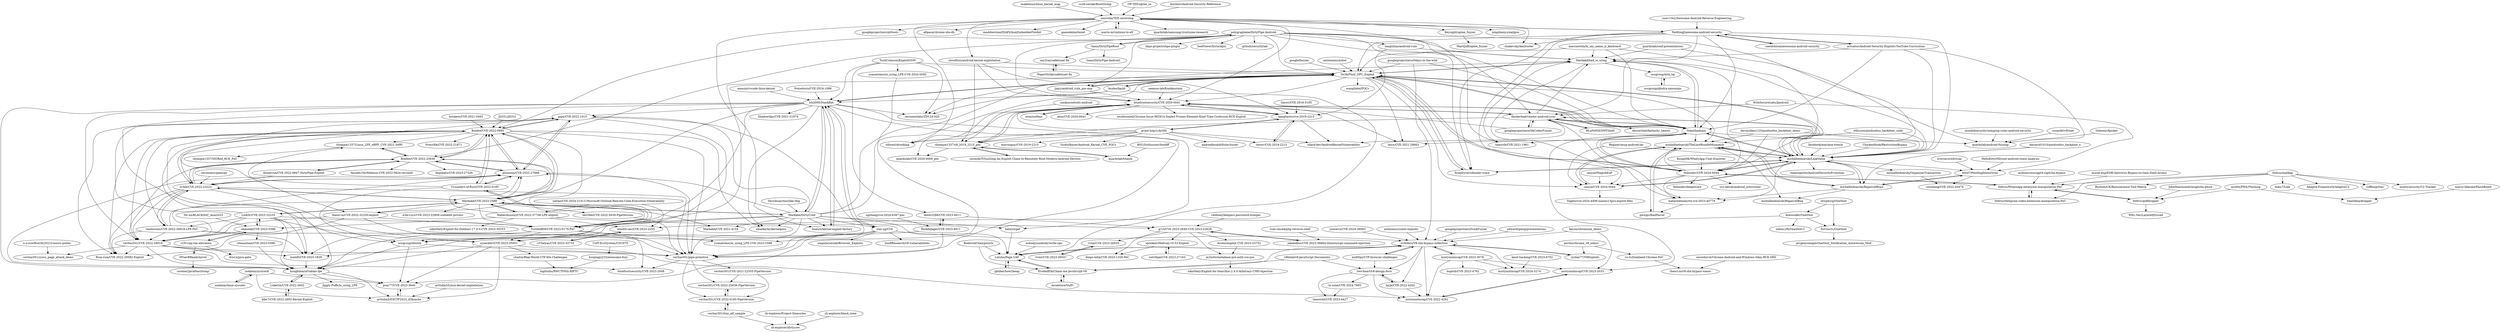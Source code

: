 digraph G {
"quarkslab/conf-presentations" -> "quarkslab/android-fuzzing"
"quarkslab/conf-presentations" -> "Markakd/bad_io_uring"
"makelinux/linux_kernel_map" -> "enovella/TEE-reversing" ["e"=1]
"enovella/TEE-reversing" -> "marin-m/vmlinux-to-elf" ["e"=1]
"enovella/TEE-reversing" -> "quarkslab/samsung-trustzone-research"
"enovella/TEE-reversing" -> "shakevsky/keybuster" ["e"=1]
"enovella/TEE-reversing" -> "ningzhenyu/nailgun"
"enovella/TEE-reversing" -> "Keysight/optee_fuzzer"
"enovella/TEE-reversing" -> "googleprojectzero/p0tools" ["e"=1]
"enovella/TEE-reversing" -> "NetKingJ/awesome-android-security"
"enovella/TEE-reversing" -> "bluefrostsecurity/CVE-2020-0041"
"enovella/TEE-reversing" -> "tamirzb/CVE-2021-1961" ["e"=1]
"enovella/TEE-reversing" -> "bsauce/kernel-exploit-factory" ["e"=1]
"enovella/TEE-reversing" -> "allpaca/chrome-sbx-db" ["e"=1]
"enovella/TEE-reversing" -> "nforest/droidimg" ["e"=1]
"enovella/TEE-reversing" -> "cloudfuzz/android-kernel-exploitation" ["e"=1]
"enovella/TEE-reversing" -> "maddiestone/IDAPythonEmbeddedToolkit" ["e"=1]
"enovella/TEE-reversing" -> "gaasedelen/tenet" ["e"=1]
"UofT-EcoSystem/CSCD70" -> "houjingyi233/awesome-fuzz" ["e"=1]
"HelloKittyNII/soot-android-static-analysis" -> "h0rd7/PendingIntentScan" ["e"=1]
"amezin/vscode-linux-kernel" -> "lrh2000/StackRot" ["e"=1]
"ucsb-seclab/BootStomp" -> "enovella/TEE-reversing" ["e"=1]
"tangsilian/android-vuln" -> "kangtastic/cve-2019-2215" ["e"=1]
"tangsilian/android-vuln" -> "Markakd/bad_io_uring" ["e"=1]
"Keysight/optee_fuzzer" -> "MartijnB/optee_fuzzer"
"WithSecureLabs/Jandroid" -> "h0rd7/PendingIntentScan" ["e"=1]
"WithSecureLabs/Jandroid" -> "flankerhqd/vendor-android-cves" ["e"=1]
"oversecured/ovaa" -> "h0rd7/PendingIntentScan" ["e"=1]
"grant-h/qu1ckr00t" -> "kangtastic/cve-2019-2215"
"grant-h/qu1ckr00t" -> "bluefrostsecurity/CVE-2020-0041"
"grant-h/qu1ckr00t" -> "timwr/CVE-2019-2215"
"grant-h/qu1ckr00t" -> "marcinguy/CVE-2019-2215"
"grant-h/qu1ckr00t" -> "andreafioraldi/frida-fuzzer" ["e"=1]
"grant-h/qu1ckr00t" -> "sharif-dev/AndroidKernelVulnerability"
"grant-h/qu1ckr00t" -> "nforest/droidimg" ["e"=1]
"grant-h/qu1ckr00t" -> "ScottyBauer/Android_Kernel_CVE_POCs" ["e"=1]
"grant-h/qu1ckr00t" -> "chompie1337/s8_2019_2215_poc"
"cloudfuzz/android-kernel-exploitation" -> "bluefrostsecurity/CVE-2020-0041" ["e"=1]
"cloudfuzz/android-kernel-exploitation" -> "chompie1337/s8_2019_2215_poc" ["e"=1]
"cloudfuzz/android-kernel-exploitation" -> "kangtastic/cve-2019-2215" ["e"=1]
"cloudfuzz/android-kernel-exploitation" -> "0x36/Pixel_GPU_Exploit" ["e"=1]
"OP-TEE/optee_os" -> "enovella/TEE-reversing" ["e"=1]
"saeidshirazi/awesome-android-security" -> "NetKingJ/awesome-android-security" ["e"=1]
"chompie1337/s8_2019_2215_poc" -> "bluefrostsecurity/CVE-2020-0041"
"chompie1337/s8_2019_2215_poc" -> "quarkslab/CVE-2020-0069_poc"
"chompie1337/s8_2019_2215_poc" -> "quarkslab/titanm"
"chompie1337/s8_2019_2215_poc" -> "secmob/TiYunZong-An-Exploit-Chain-to-Remotely-Root-Modern-Android-Devices"
"googleprojectzero/SkCodecFuzzer" -> "bluefrostsecurity/CVE-2020-0041" ["e"=1]
"googleprojectzero/SkCodecFuzzer" -> "flankerhqd/vendor-android-cves" ["e"=1]
"marin-m/vmlinux-to-elf" -> "enovella/TEE-reversing" ["e"=1]
"xmikos/setools-android" -> "kangtastic/cve-2019-2215" ["e"=1]
"xmikos/setools-android" -> "chompie1337/s8_2019_2215_poc" ["e"=1]
"drygdryg/OneShot" -> "fulvius31/OneShot" ["e"=1]
"drygdryg/OneShot" -> "kimocoder/OneShot" ["e"=1]
"keyou/chromium_demo" -> "mistymntncop/CVE-2023-2033" ["e"=1]
"keyou/chromium_demo" -> "xv0nfers/V8-sbx-bypass-collection" ["e"=1]
"ivan-sincek/php-reverse-shell" -> "jakabakos/CVE-2023-36664-Ghostscript-command-injection" ["e"=1]
"iromise/fans" -> "bluefrostsecurity/CVE-2020-0041" ["e"=1]
"star-sg/CVE" -> "nccgroup/libslub" ["e"=1]
"star-sg/CVE" -> "Zon8Research/v8-vulnerabilities" ["e"=1]
"star-sg/CVE" -> "singularseclab/Browser_Exploits" ["e"=1]
"star-sg/CVE" -> "lrh2000/StackRot"
"star-sg/CVE" -> "xv0nfers/V8-sbx-bypass-collection"
"star-sg/CVE" -> "lanleft/CVE-2023-1829"
"star-sg/CVE" -> "veritas501/pipe-primitive"
"star-sg/CVE" -> "pray77/CVE-2023-3640"
"ChickenHook/RestrictionBypass" -> "michalbednarski/LeakValue" ["e"=1]
"seemoo-lab/frankenstein" -> "bluefrostsecurity/CVE-2020-0041" ["e"=1]
"bcoles/kasld" -> "0x36/Pixel_GPU_Exploit" ["e"=1]
"bcoles/kasld" -> "Lotuhu/Page-UAF" ["e"=1]
"bcoles/kasld" -> "zerozenxlabs/ZDI-24-020" ["e"=1]
"bcoles/kasld" -> "lrh2000/StackRot" ["e"=1]
"flankerhqd/vendor-android-cves" -> "bluefrostsecurity/CVE-2020-0041"
"flankerhqd/vendor-android-cves" -> "metaredteam/rtx-cve-2023-45779"
"flankerhqd/vendor-android-cves" -> "BLuFeNiX/SMTShell" ["e"=1]
"flankerhqd/vendor-android-cves" -> "0xkol/badspin"
"flankerhqd/vendor-android-cves" -> "michalbednarski/LeakValue"
"flankerhqd/vendor-android-cves" -> "googleprojectzero/SkCodecFuzzer" ["e"=1]
"flankerhqd/vendor-android-cves" -> "Markakd/bad_io_uring"
"flankerhqd/vendor-android-cves" -> "sharif-dev/AndroidKernelVulnerability"
"flankerhqd/vendor-android-cves" -> "dessertlab/fantastic_beasts" ["e"=1]
"flankerhqd/vendor-android-cves" -> "chompie1337/s8_2019_2215_poc"
"secmob/TiYunZong-An-Exploit-Chain-to-Remotely-Root-Modern-Android-Devices" -> "chompie1337/s8_2019_2215_poc"
"bluefrostsecurity/CVE-2020-0041" -> "chompie1337/s8_2019_2215_poc"
"bluefrostsecurity/CVE-2020-0041" -> "j4nn/CVE-2020-0041"
"bluefrostsecurity/CVE-2020-0041" -> "quarkslab/CVE-2020-0069_poc"
"bluefrostsecurity/CVE-2020-0041" -> "0xkol/badspin"
"bluefrostsecurity/CVE-2020-0041" -> "lntrx/CVE-2021-28663"
"bluefrostsecurity/CVE-2020-0041" -> "iromise/fans" ["e"=1]
"bluefrostsecurity/CVE-2020-0041" -> "flankerhqd/vendor-android-cves"
"bluefrostsecurity/CVE-2020-0041" -> "kangtastic/cve-2019-2215"
"bluefrostsecurity/CVE-2020-0041" -> "exodusintel/Chrome-Issue-992914-Sealed-Frozen-Element-Kind-Type-Confusion-RCE-Exploit" ["e"=1]
"kangtastic/cve-2019-2215" -> "timwr/CVE-2019-2215"
"kangtastic/cve-2019-2215" -> "grant-h/qu1ckr00t"
"kangtastic/cve-2019-2215" -> "sharif-dev/AndroidKernelVulnerability"
"kangtastic/cve-2019-2215" -> "bluefrostsecurity/CVE-2020-0041"
"timwr/CVE-2019-2215" -> "kangtastic/cve-2019-2215"
"facebook/mariana-trench" -> "michalbednarski/LeakValue" ["e"=1]
"briskets/CVE-2021-3493" -> "Bonfee/CVE-2022-0995" ["e"=1]
"RoderickChan/pwncli" -> "ErodedElk/Chaos-me-JavaScript-V8" ["e"=1]
"RoderickChan/pwncli" -> "Lotuhu/Page-UAF" ["e"=1]
"nobodyisnobody/write-ups" -> "Lotuhu/Page-UAF" ["e"=1]
"Reginer/aosp-android-jar" -> "canyie/CVE-2024-0044" ["e"=1]
"Reginer/aosp-android-jar" -> "michalbednarski/LeakValue" ["e"=1]
"bsauce/kernel-exploit-factory" -> "lrh2000/StackRot" ["e"=1]
"googleprojectzero/0days-in-the-wild" -> "0x36/Pixel_GPU_Exploit" ["e"=1]
"googleprojectzero/0days-in-the-wild" -> "0xkol/badspin" ["e"=1]
"googleprojectzero/0days-in-the-wild" -> "xv0nfers/V8-sbx-bypass-collection" ["e"=1]
"bata24/gef" -> "Lotuhu/Page-UAF" ["e"=1]
"chompie1337/Linux_LPE_eBPF_CVE-2021-3490" -> "chompie1337/SIGRed_RCE_PoC" ["e"=1]
"chompie1337/Linux_LPE_eBPF_CVE-2021-3490" -> "Bonfee/CVE-2022-25636"
"KnugiHK/WhatsApp-Chat-Exporter" -> "0xbinder/CVE-2024-0044" ["e"=1]
"googleprojectzero/SockFuzzer" -> "xv0nfers/V8-sbx-bypass-collection" ["e"=1]
"edwardzpeng/presentations" -> "xv0nfers/V8-sbx-bypass-collection" ["e"=1]
"nforest/droidimg" -> "bluefrostsecurity/CVE-2020-0041" ["e"=1]
"exd0tpy/CTF-browser-challenges" -> "xv0nfers/V8-sbx-bypass-collection" ["e"=1]
"exd0tpy/CTF-browser-challenges" -> "two-heart/v8-design-docs" ["e"=1]
"8051Enthusiast/biodiff" -> "quarkslab/titanm" ["e"=1]
"ttdennis/fpicker" -> "quarkslab/android-fuzzing" ["e"=1]
"o-o-overflow/dc2021f-ooows-public" -> "veritas501/cross_page_attack_demo"
"JD331/JD331" -> "Bonfee/CVE-2022-0995" ["e"=1]
"Accenture/VulFi" -> "ErodedElk/Chaos-me-JavaScript-V8" ["e"=1]
"polygraphene/DirtyPipe-Android" -> "tiann/DirtyPipeRoot"
"polygraphene/DirtyPipe-Android" -> "jiayy/android_vuln_poc-exp" ["e"=1]
"polygraphene/DirtyPipe-Android" -> "0xkol/badspin"
"polygraphene/DirtyPipe-Android" -> "michalbednarski/LeakValue"
"polygraphene/DirtyPipe-Android" -> "0x36/Pixel_GPU_Exploit"
"polygraphene/DirtyPipe-Android" -> "Bonfee/CVE-2022-0995"
"polygraphene/DirtyPipe-Android" -> "tangsilian/android-vuln" ["e"=1]
"polygraphene/DirtyPipe-Android" -> "bluefrostsecurity/CVE-2020-0041"
"polygraphene/DirtyPipe-Android" -> "flankerhqd/vendor-android-cves"
"polygraphene/DirtyPipe-Android" -> "obpo-project/obpo-plugin" ["e"=1]
"polygraphene/DirtyPipe-Android" -> "foundryzero/binder-trace" ["e"=1]
"polygraphene/DirtyPipe-Android" -> "SeeFlowerX/stackplz" ["e"=1]
"polygraphene/DirtyPipe-Android" -> "Bonfee/CVE-2022-25636"
"polygraphene/DirtyPipe-Android" -> "Markakd/bad_io_uring"
"polygraphene/DirtyPipe-Android" -> "github/securitylab" ["e"=1]
"Bonfee/CVE-2022-0995" -> "plummm/CVE-2022-27666"
"Bonfee/CVE-2022-0995" -> "Bonfee/CVE-2022-25636"
"Bonfee/CVE-2022-0995" -> "pqlx/CVE-2022-1015"
"Bonfee/CVE-2022-0995" -> "tr3ee/CVE-2022-23222"
"Bonfee/CVE-2022-0995" -> "Crusaders-of-Rust/CVE-2022-0185"
"Bonfee/CVE-2022-0995" -> "veritas501/CVE-2022-34918"
"Bonfee/CVE-2022-0995" -> "randorisec/CVE-2022-34918-LPE-PoC"
"Bonfee/CVE-2022-0995" -> "kungfulon/nf-tables-lpe"
"Bonfee/CVE-2022-0995" -> "chompie1337/Linux_LPE_eBPF_CVE-2021-3490"
"Bonfee/CVE-2022-0995" -> "Ruia-ruia/CVE-2022-29582-Exploit"
"Bonfee/CVE-2022-0995" -> "Markakd/CVE-2022-2588"
"Bonfee/CVE-2022-0995" -> "0vercl0k/CVE-2022-21971" ["e"=1]
"Bonfee/CVE-2022-0995" -> "veritas501/pipe-primitive"
"Bonfee/CVE-2022-0995" -> "smallkirby/kernelpwn" ["e"=1]
"Bonfee/CVE-2022-0995" -> "TurtleARM/CVE-2023-0179-PoC"
"NetKingJ/awesome-android-security" -> "0xkol/badspin"
"NetKingJ/awesome-android-security" -> "actuator/Android-Security-Exploits-YouTube-Curriculum" ["e"=1]
"NetKingJ/awesome-android-security" -> "saeidshirazi/awesome-android-security" ["e"=1]
"NetKingJ/awesome-android-security" -> "michalbednarski/LeakValue"
"NetKingJ/awesome-android-security" -> "flankerhqd/vendor-android-cves"
"NetKingJ/awesome-android-security" -> "enovella/TEE-reversing"
"NetKingJ/awesome-android-security" -> "0x36/Pixel_GPU_Exploit"
"NetKingJ/awesome-android-security" -> "foundryzero/binder-trace" ["e"=1]
"NetKingJ/awesome-android-security" -> "canyie/CVE-2024-0044"
"NetKingJ/awesome-android-security" -> "shakevsky/keybuster" ["e"=1]
"Arinerron/CVE-2022-0847-DirtyPipe-Exploit" -> "Bonfee/CVE-2022-25636" ["e"=1]
"Arinerron/CVE-2022-0847-DirtyPipe-Exploit" -> "tr3ee/CVE-2022-23222" ["e"=1]
"pqlx/CVE-2022-1015" -> "plummm/CVE-2022-27666"
"pqlx/CVE-2022-1015" -> "Bonfee/CVE-2022-0995"
"pqlx/CVE-2022-1015" -> "synacktiv/CVE-2023-35001"
"pqlx/CVE-2022-1015" -> "Ruia-ruia/CVE-2022-29582-Exploit"
"pqlx/CVE-2022-1015" -> "lanleft/CVE-2023-1829"
"pqlx/CVE-2022-1015" -> "theori-io/CVE-2022-32250-exploit"
"pqlx/CVE-2022-1015" -> "veritas501/pipe-primitive"
"v8blink/v8-JavaScript-Documents" -> "ErodedElk/Chaos-me-JavaScript-V8" ["e"=1]
"v8blink/v8-JavaScript-Documents" -> "two-heart/v8-design-docs" ["e"=1]
"quarkslab/titanm" -> "chompie1337/s8_2019_2215_poc"
"Crusaders-of-Rust/CVE-2022-0185" -> "plummm/CVE-2022-27666"
"Crusaders-of-Rust/CVE-2022-0185" -> "TurtleARM/CVE-2023-0179-PoC"
"Crusaders-of-Rust/CVE-2022-0185" -> "Bonfee/CVE-2022-0995"
"Crusaders-of-Rust/CVE-2022-0185" -> "nccgroup/libslub" ["e"=1]
"Crusaders-of-Rust/CVE-2022-0185" -> "chompie1337/Linux_LPE_eBPF_CVE-2021-3490"
"fulvius31/OneShot" -> "jevgenyonegin/OneShot_Notification_Autorescan_Mod"
"michalbednarski/ReparcelBug2" -> "michalbednarski/LeakValue"
"michalbednarski/ReparcelBug2" -> "michalbednarski/ReparcelBug"
"michalbednarski/ReparcelBug2" -> "michalbednarski/TheLastBundleMismatch"
"michalbednarski/ReparcelBug2" -> "h0rd7/PendingIntentScan"
"michalbednarski/ReparcelBug2" -> "metaredteam/rtx-cve-2023-45779"
"plummm/CVE-2022-27666" -> "Bonfee/CVE-2022-0995"
"plummm/CVE-2022-27666" -> "veritas501/pipe-primitive"
"plummm/CVE-2022-27666" -> "tr3ee/CVE-2022-23222"
"plummm/CVE-2022-27666" -> "Crusaders-of-Rust/CVE-2022-0185"
"plummm/CVE-2022-27666" -> "Bonfee/CVE-2022-25636"
"plummm/CVE-2022-27666" -> "pqlx/CVE-2022-1015"
"plummm/CVE-2022-27666" -> "kungfulon/nf-tables-lpe"
"Bonfee/CVE-2022-25636" -> "Bonfee/CVE-2022-0995"
"Bonfee/CVE-2022-25636" -> "plummm/CVE-2022-27666"
"Bonfee/CVE-2022-25636" -> "Markakd/CVE-2022-2588"
"Bonfee/CVE-2022-25636" -> "Impalabs/CVE-2023-27326" ["e"=1]
"Bonfee/CVE-2022-25636" -> "chompie1337/Linux_LPE_eBPF_CVE-2021-3490"
"Bonfee/CVE-2022-25636" -> "tr3ee/CVE-2022-23222"
"Bonfee/CVE-2022-25636" -> "veritas501/CVE-2022-34918"
"Bonfee/CVE-2022-25636" -> "Arinerron/CVE-2022-0847-DirtyPipe-Exploit" ["e"=1]
"Bonfee/CVE-2022-25636" -> "faisalfs10x/Webmin-CVE-2022-0824-revshell"
"veritas501/pipe-primitive" -> "veritas501/CVE-2022-25636-PipeVersion"
"veritas501/pipe-primitive" -> "veritas501/CVE-2021-22555-PipeVersion"
"veritas501/pipe-primitive" -> "veritas501/CVE-2022-0185-PipeVersion"
"veritas501/pipe-primitive" -> "bluefrostsecurity/CVE-2023-2008"
"h0rd7/PendingIntentScan" -> "cxxsheng/CVE-2022-20474"
"h0rd7/PendingIntentScan" -> "michalbednarski/ReparcelBug2"
"michalbednarski/OrganizerTransaction" -> "cxxsheng/CVE-2022-20474"
"veritas501/CVE-2021-22555-PipeVersion" -> "veritas501/CVE-2022-0185-PipeVersion"
"veritas501/CVE-2021-22555-PipeVersion" -> "veritas501/CVE-2022-25636-PipeVersion"
"veritas501/CVE-2022-25636-PipeVersion" -> "veritas501/CVE-2022-0185-PipeVersion"
"veritas501/CVE-2022-0185-PipeVersion" -> "veritas501/CVE-2022-25636-PipeVersion"
"veritas501/CVE-2022-0185-PipeVersion" -> "veritas501/tiny_elf_sample"
"tiann/DirtyPipeRoot" -> "polygraphene/DirtyPipe-Android"
"tiann/DirtyPipeRoot" -> "tiann/DirtyPipe-Android"
"tiann/DirtyPipeRoot" -> "oxy2ray/safetynet-fix"
"Markakd/bad_io_uring" -> "0xkol/badspin"
"Markakd/bad_io_uring" -> "0x36/Pixel_GPU_Exploit"
"Markakd/bad_io_uring" -> "tamirzb/CVE-2021-1961" ["e"=1]
"Markakd/bad_io_uring" -> "metaredteam/rtx-cve-2023-45779"
"Markakd/bad_io_uring" -> "nccgroup/mtk_bp"
"michalbednarski/LeakValue" -> "michalbednarski/ReparcelBug2"
"michalbednarski/LeakValue" -> "michalbednarski/TheLastBundleMismatch"
"michalbednarski/LeakValue" -> "0xkol/badspin"
"michalbednarski/LeakValue" -> "canyie/CVE-2024-0044"
"michalbednarski/LeakValue" -> "h0rd7/PendingIntentScan"
"michalbednarski/LeakValue" -> "0xbinder/CVE-2024-0044"
"michalbednarski/LeakValue" -> "0x36/Pixel_GPU_Exploit"
"michalbednarski/LeakValue" -> "metaredteam/rtx-cve-2023-45779"
"michalbednarski/LeakValue" -> "flankerhqd/vendor-android-cves"
"michalbednarski/LeakValue" -> "foundryzero/binder-trace" ["e"=1]
"michalbednarski/LeakValue" -> "balazsgerlei/AndroidSecurityEvolution" ["e"=1]
"michalbednarski/LeakValue" -> "Markakd/bad_io_uring"
"michalbednarski/LeakValue" -> "michalbednarski/OrganizerTransaction"
"TurtleARM/CVE-2023-0179-PoC" -> "kungfulon/nf-tables-lpe"
"TurtleARM/CVE-2023-0179-PoC" -> "lanleft/CVE-2023-1829"
"TurtleARM/CVE-2023-0179-PoC" -> "ysanatomic/io_uring_LPE-CVE-2023-2598"
"TurtleARM/CVE-2023-0179-PoC" -> "synacktiv/CVE-2023-35001"
"TurtleARM/CVE-2023-0179-PoC" -> "Crusaders-of-Rust/CVE-2022-0185"
"TurtleARM/CVE-2023-0179-PoC" -> "bluefrostsecurity/CVE-2023-2008"
"kiks7/CVE-2022-2602-Kernel-Exploit" -> "LukeGix/CVE-2022-2602"
"doridori/Android-Security-Reference" -> "enovella/TEE-reversing" ["e"=1]
"0xricksanchez/like-dbg" -> "Markakd/DirtyCred" ["e"=1]
"citronneur/pamspy" -> "tr3ee/CVE-2022-23222" ["e"=1]
"MaherAzzouzi/CVE-2022-37706-LPE-exploit" -> "nikn0laty/Exploit-for-Dolibarr-17.0.0-CVE-2023-30253"
"MaherAzzouzi/CVE-2022-37706-LPE-exploit" -> "elweth-sec/CVE-2023-2255"
"MaherAzzouzi/CVE-2022-37706-LPE-exploit" -> "Markakd/CVE-2022-2588"
"MaherAzzouzi/CVE-2022-37706-LPE-exploit" -> "g1vi/CVE-2023-2640-CVE-2023-32629"
"MaherAzzouzi/CVE-2022-37706-LPE-exploit" -> "plummm/CVE-2022-27666"
"MaherAzzouzi/CVE-2022-37706-LPE-exploit" -> "xkaneiki/CVE-2023-0386"
"Markakd/DirtyCred" -> "Markakd/CVE-2022-2588"
"Markakd/DirtyCred" -> "star-sg/CVE"
"Markakd/DirtyCred" -> "veritas501/pipe-primitive"
"Markakd/DirtyCred" -> "pqlx/CVE-2022-1015"
"Markakd/DirtyCred" -> "Markakd/CVE-2021-4154"
"Markakd/DirtyCred" -> "bsauce/kernel-exploit-factory" ["e"=1]
"Markakd/DirtyCred" -> "lrh2000/StackRot"
"Markakd/DirtyCred" -> "Lotuhu/Page-UAF"
"Markakd/DirtyCred" -> "TurtleARM/CVE-2023-0179-PoC"
"Markakd/DirtyCred" -> "0x36/Pixel_GPU_Exploit"
"Markakd/DirtyCred" -> "smallkirby/kernelpwn" ["e"=1]
"Markakd/DirtyCred" -> "nccgroup/libslub" ["e"=1]
"Markakd/DirtyCred" -> "plummm/CVE-2022-27666"
"Markakd/DirtyCred" -> "Markakd/bad_io_uring"
"Markakd/DirtyCred" -> "bata24/gef" ["e"=1]
"SPuerBRead/shovel" -> "corener/JavaPassDump"
"LukeGix/CVE-2022-2602" -> "kiks7/CVE-2022-2602-Kernel-Exploit"
"LukeGix/CVE-2022-2602" -> "kungfulon/nf-tables-lpe"
"ErodedElk/Chaos-me-JavaScript-V8" -> "Lotuhu/Page-UAF"
"ErodedElk/Chaos-me-JavaScript-V8" -> "xv0nfers/V8-sbx-bypass-collection"
"ErodedElk/Chaos-me-JavaScript-V8" -> "Accenture/VulFi" ["e"=1]
"tr3ee/CVE-2022-23222" -> "plummm/CVE-2022-27666"
"tr3ee/CVE-2022-23222" -> "Bonfee/CVE-2022-0995"
"tr3ee/CVE-2022-23222" -> "veritas501/CVE-2022-34918"
"tr3ee/CVE-2022-23222" -> "randorisec/CVE-2022-34918-LPE-PoC"
"tr3ee/CVE-2022-23222" -> "Markakd/CVE-2022-2588"
"tr3ee/CVE-2022-23222" -> "Ruia-ruia/CVE-2022-29582-Exploit"
"tr3ee/CVE-2022-23222" -> "veritas501/pipe-primitive"
"tr3ee/CVE-2022-23222" -> "Bonfee/CVE-2022-25636"
"tr3ee/CVE-2022-23222" -> "synacktiv/CVE-2023-35001"
"Markakd/CVE-2022-2588" -> "Markakd/DirtyCred"
"Markakd/CVE-2022-2588" -> "veritas501/CVE-2022-34918"
"Markakd/CVE-2022-2588" -> "plummm/CVE-2022-27666"
"Markakd/CVE-2022-2588" -> "theori-io/CVE-2022-32250-exploit"
"Markakd/CVE-2022-2588" -> "Markakd/CVE-2021-4154"
"Markakd/CVE-2022-2588" -> "Bonfee/CVE-2022-25636"
"Markakd/CVE-2022-2588" -> "tr3ee/CVE-2022-23222"
"Markakd/CVE-2022-2588" -> "n3m1sys/CVE-2023-22809-sudoedit-privesc"
"Markakd/CVE-2022-2588" -> "Liuk3r/CVE-2023-32233"
"Markakd/CVE-2022-2588" -> "TurtleARM/CVE-2023-0179-PoC"
"Markakd/CVE-2022-2588" -> "Bonfee/CVE-2022-0995"
"Markakd/CVE-2022-2588" -> "MaherAzzouzi/CVE-2022-37706-LPE-exploit"
"Markakd/CVE-2022-2588" -> "bb33bb/CVE-2022-2639-PipeVersion"
"theori-io/CVE-2022-32250-exploit" -> "veritas501/CVE-2022-34918"
"theori-io/CVE-2022-32250-exploit" -> "veritas501/pipe-primitive"
"theori-io/CVE-2022-32250-exploit" -> "Ruia-ruia/CVE-2022-29582-Exploit"
"theori-io/CVE-2022-32250-exploit" -> "TurtleARM/CVE-2023-0179-PoC"
"randorisec/CVE-2022-34918-LPE-PoC" -> "veritas501/CVE-2022-34918"
"randorisec/CVE-2022-34918-LPE-PoC" -> "Ruia-ruia/CVE-2022-29582-Exploit"
"randorisec/CVE-2022-34918-LPE-PoC" -> "lanleft/CVE-2023-1829"
"randorisec/CVE-2022-34918-LPE-PoC" -> "veritas501/pipe-primitive"
"randorisec/CVE-2022-34918-LPE-PoC" -> "tr3ee/CVE-2022-23222"
"randorisec/CVE-2022-34918-LPE-PoC" -> "plummm/CVE-2022-27666"
"veritas501/CVE-2022-34918" -> "veritas501/pipe-primitive"
"veritas501/CVE-2022-34918" -> "kungfulon/nf-tables-lpe"
"veritas501/CVE-2022-34918" -> "lanleft/CVE-2023-1829"
"veritas501/CVE-2022-34918" -> "veritas501/cross_page_attack_demo"
"veritas501/CVE-2022-34918" -> "Ruia-ruia/CVE-2022-29582-Exploit"
"veritas501/CVE-2022-34918" -> "bluefrostsecurity/CVE-2023-2008"
"emredavut/Chrome-Android-and-Windows-0day-RCE-SBX" -> "theori-io/v8-sbx-bypass-wasm"
"kungfulon/nf-tables-lpe" -> "arttnba3/D3CTF2023_d3kcache"
"kungfulon/nf-tables-lpe" -> "Jiggly-Puffs/io_uring_LPE"
"kungfulon/nf-tables-lpe" -> "pray77/CVE-2023-3640"
"kungfulon/nf-tables-lpe" -> "LukeGix/CVE-2022-2602"
"bb33bb/CVE-2022-2639-PipeVersion" -> "veritas501/pipe-primitive"
"anvbis/chrome_v8_ndays" -> "vu-ls/Zenbleed-Chrome-PoC"
"anvbis/chrome_v8_ndays" -> "rycbar77/V8Exploits"
"veritas501/tiny_elf_sample" -> "veritas501/CVE-2022-0185-PipeVersion"
"veritas501/tiny_elf_sample" -> "zh-explorer/dirtycow"
"xkaneiki/CVE-2023-0386" -> "Liuk3r/CVE-2023-32233"
"xkaneiki/CVE-2023-0386" -> "chenaotian/CVE-2023-0386"
"xkaneiki/CVE-2023-0386" -> "veritas501/CVE-2022-34918"
"xkaneiki/CVE-2023-0386" -> "vi3t1/qq-tim-elevation"
"davinci01010/pinduoduo_backdoor_x" -> "michalbednarski/LeakValue" ["e"=1]
"davinci01010/pinduoduo_backdoor_x" -> "michalbednarski/ReparcelBug2" ["e"=1]
"davincifans123/pinduoduo_backdoor_demo" -> "michalbednarski/LeakValue" ["e"=1]
"davincifans123/pinduoduo_backdoor_demo" -> "michalbednarski/TheLastBundleMismatch" ["e"=1]
"davincifans123/pinduoduo_backdoor_demo" -> "0xbinder/CVE-2024-0044" ["e"=1]
"elllusion/pinduoduo_backdoor_code" -> "michalbednarski/LeakValue" ["e"=1]
"elllusion/pinduoduo_backdoor_code" -> "michalbednarski/TheLastBundleMismatch" ["e"=1]
"lrh2000/StackRot" -> "nccgroup/libslub" ["e"=1]
"lrh2000/StackRot" -> "star-sg/CVE"
"lrh2000/StackRot" -> "0x36/Pixel_GPU_Exploit"
"lrh2000/StackRot" -> "TurtleARM/CVE-2023-0179-PoC"
"lrh2000/StackRot" -> "bsauce/kernel-exploit-factory" ["e"=1]
"lrh2000/StackRot" -> "veritas501/CVE-2022-34918"
"lrh2000/StackRot" -> "zerozenxlabs/ZDI-24-020"
"lrh2000/StackRot" -> "smallkirby/kernelpwn" ["e"=1]
"lrh2000/StackRot" -> "veritas501/pipe-primitive"
"lrh2000/StackRot" -> "theori-io/CVE-2022-32250-exploit"
"lrh2000/StackRot" -> "kungfulon/nf-tables-lpe"
"lrh2000/StackRot" -> "Shadow0ps/CVE-2021-21974" ["e"=1]
"lrh2000/StackRot" -> "Markakd/DirtyCred"
"lrh2000/StackRot" -> "pqlx/CVE-2022-1015"
"lrh2000/StackRot" -> "bata24/gef" ["e"=1]
"vdohney/keepass-password-dumper" -> "g1vi/CVE-2023-2640-CVE-2023-32629" ["e"=1]
"jiayy/android_vuln_poc-exp" -> "bluefrostsecurity/CVE-2020-0041" ["e"=1]
"jiayy/android_vuln_poc-exp" -> "0x36/Pixel_GPU_Exploit" ["e"=1]
"user1342/Awesome-Android-Reverse-Engineering" -> "NetKingJ/awesome-android-security" ["e"=1]
"Liuk3r/CVE-2023-32233" -> "xkaneiki/CVE-2023-0386"
"Liuk3r/CVE-2023-32233" -> "kungfulon/nf-tables-lpe"
"Liuk3r/CVE-2023-32233" -> "lanleft/CVE-2023-1829"
"Liuk3r/CVE-2023-32233" -> "TurtleARM/CVE-2023-0179-PoC"
"Liuk3r/CVE-2023-32233" -> "pqlx/CVE-2022-1015"
"Liuk3r/CVE-2023-32233" -> "synacktiv/CVE-2023-35001"
"Liuk3r/CVE-2023-32233" -> "Markakd/CVE-2022-2588"
"Liuk3r/CVE-2023-32233" -> "randorisec/CVE-2022-34918-LPE-PoC"
"Liuk3r/CVE-2023-32233" -> "veritas501/CVE-2022-34918"
"google/buzzer" -> "0x36/Pixel_GPU_Exploit" ["e"=1]
"kimocoder/OneShot" -> "nikita-yfh/OneShot-C"
"kimocoder/OneShot" -> "elweth-sec/CVE-2023-2255"
"kimocoder/OneShot" -> "fulvius31/OneShot"
"vi3t1/qq-tim-elevation" -> "4ra1n/java-gate" ["e"=1]
"vi3t1/qq-tim-elevation" -> "SPuerBRead/shovel"
"vi3t1/qq-tim-elevation" -> "xkaneiki/CVE-2023-0386"
"PaperStrike/safetynet-fix" -> "oxy2ray/safetynet-fix"
"oxy2ray/safetynet-fix" -> "PaperStrike/safetynet-fix"
"0xkol/badspin" -> "Markakd/bad_io_uring"
"0xkol/badspin" -> "michalbednarski/LeakValue"
"0xkol/badspin" -> "0x36/Pixel_GPU_Exploit"
"0xkol/badspin" -> "bluefrostsecurity/CVE-2020-0041"
"0xkol/badspin" -> "tamirzb/CVE-2021-1961" ["e"=1]
"0xkol/badspin" -> "mistymntncop/CVE-2023-2033"
"0xkol/badspin" -> "michalbednarski/TheLastBundleMismatch"
"0xkol/badspin" -> "lntrx/CVE-2021-28663"
"0xkol/badspin" -> "0xbinder/CVE-2024-0044"
"0xkol/badspin" -> "flankerhqd/vendor-android-cves"
"0xkol/badspin" -> "quarkslab/android-fuzzing"
"foundryzero/binder-trace" -> "michalbednarski/LeakValue" ["e"=1]
"foundryzero/binder-trace" -> "0x36/Pixel_GPU_Exploit" ["e"=1]
"nccgroup/libslub" -> "kungfulon/nf-tables-lpe" ["e"=1]
"nccgroup/libslub" -> "pray77/CVE-2023-3640" ["e"=1]
"nccgroup/libslub" -> "veritas501/pipe-primitive" ["e"=1]
"Mr-xn/BLACKHAT_Asia2023" -> "xkaneiki/CVE-2023-0386" ["e"=1]
"jakabakos/CVE-2023-36664-Ghostscript-command-injection" -> "g1vi/CVE-2023-2640-CVE-2023-32629"
"spookier/Maltrail-v0.53-Exploit" -> "entr0pie/CVE-2023-27163"
"spookier/Maltrail-v0.53-Exploit" -> "diego-tella/CVE-2023-1326-PoC"
"pwnipc/BadParcel" -> "michalbednarski/TheLastBundleMismatch"
"mebeim/linux-syscalls" -> "mebeim/systrack"
"bjrjk/CVE-2022-4262" -> "mistymntncop/CVE-2022-4262"
"bjrjk/CVE-2022-4262" -> "two-heart/v8-design-docs"
"synacktiv/CVE-2023-35001" -> "mistymntncop/CVE-2022-4262"
"synacktiv/CVE-2023-35001" -> "kungfulon/nf-tables-lpe"
"synacktiv/CVE-2023-35001" -> "arttnba3/D3CTF2023_d3kcache"
"synacktiv/CVE-2023-35001" -> "chaitin/Real-World-CTF-6th-Challenges"
"synacktiv/CVE-2023-35001" -> "pray77/CVE-2023-3640"
"mistymntncop/CVE-2023-3079" -> "buptsb/CVE-2023-4762"
"mistymntncop/CVE-2023-3079" -> "mistymntncop/CVE-2022-4262"
"mistymntncop/CVE-2023-3079" -> "mistymntncop/CVE-2023-2033"
"mistymntncop/CVE-2023-3079" -> "xv0nfers/V8-sbx-bypass-collection"
"mistymntncop/CVE-2023-3079" -> "mistymntncop/CVE-2024-5274"
"c53elyas/CVE-2023-33733" -> "elweth-sec/CVE-2023-2255"
"BLuFeNiX/SMTShell" -> "flankerhqd/vendor-android-cves" ["e"=1]
"houjingyi233/awesome-fuzz" -> "nightuhu/RWCTF6th-RIPTC"
"mindedsecurity/semgrep-rules-android-security" -> "quarkslab/android-fuzzing" ["e"=1]
"entr0pie/CVE-2023-27163" -> "spookier/Maltrail-v0.53-Exploit"
"mebeim/systrack" -> "pray77/CVE-2023-3640"
"mebeim/systrack" -> "mebeim/linux-syscalls"
"mebeim/systrack" -> "arttnba3/D3CTF2023_d3kcache"
"lanleft/CVE-2023-1829" -> "kungfulon/nf-tables-lpe"
"pray77/CVE-2023-3640" -> "arttnba3/D3CTF2023_d3kcache"
"elweth-sec/CVE-2023-2255" -> "c53elyas/CVE-2023-33733"
"arttnba3/D3CTF2023_d3kcache" -> "pray77/CVE-2023-3640"
"chenaotian/CVE-2023-0386" -> "kungfulon/nf-tables-lpe"
"Acceis/exploit-CVE-2023-23752" -> "m3m0o/metabase-pre-auth-rce-poc"
"mistymntncop/CVE-2023-2033" -> "mistymntncop/CVE-2022-4262"
"arttnba3/Linux-kernel-exploitation" -> "arttnba3/D3CTF2023_d3kcache"
"zh-explorer/Project-Damocles" -> "zh-explorer/dirtycow"
"zh-explorer/black_zone" -> "zh-explorer/dirtycow"
"amlweems/xzbot" -> "0x36/Pixel_GPU_Exploit" ["e"=1]
"Notselwyn/CVE-2024-1086" -> "lrh2000/StackRot" ["e"=1]
"synacktiv/frinet" -> "quarkslab/android-fuzzing" ["e"=1]
"YuriiCrimson/ExploitGSM" -> "0x36/Pixel_GPU_Exploit" ["e"=1]
"YuriiCrimson/ExploitGSM" -> "lrh2000/StackRot" ["e"=1]
"YuriiCrimson/ExploitGSM" -> "ysanatomic/io_uring_LPE-CVE-2024-0582" ["e"=1]
"YuriiCrimson/ExploitGSM" -> "zerozenxlabs/ZDI-24-020" ["e"=1]
"YuriiCrimson/ExploitGSM" -> "leesh3288/CVE-2023-4911" ["e"=1]
"RickdeJager/CVE-2023-4911" -> "synacktiv/CVE-2023-35001"
"RickdeJager/CVE-2023-4911" -> "leesh3288/CVE-2023-4911"
"RickdeJager/CVE-2023-4911" -> "veritas501/pipe-primitive"
"ysanatomic/io_uring_LPE-CVE-2024-0582" -> "ysanatomic/io_uring_LPE-CVE-2023-2598"
"timwr/CVE-2016-5195" -> "kangtastic/cve-2019-2215" ["e"=1]
"rycbar77/V8Exploits" -> "xv0nfers/V8-sbx-bypass-collection"
"0x36/Pixel_GPU_Exploit" -> "0xkol/badspin"
"0x36/Pixel_GPU_Exploit" -> "Markakd/bad_io_uring"
"0x36/Pixel_GPU_Exploit" -> "michalbednarski/LeakValue"
"0x36/Pixel_GPU_Exploit" -> "lntrx/CVE-2021-28663"
"0x36/Pixel_GPU_Exploit" -> "0xbinder/CVE-2024-0044"
"0x36/Pixel_GPU_Exploit" -> "michalbednarski/TheLastBundleMismatch"
"0x36/Pixel_GPU_Exploit" -> "nccgroup/libslub" ["e"=1]
"0x36/Pixel_GPU_Exploit" -> "canyie/CVE-2024-0044"
"0x36/Pixel_GPU_Exploit" -> "wangtielei/POCs" ["e"=1]
"0x36/Pixel_GPU_Exploit" -> "lrh2000/StackRot"
"0x36/Pixel_GPU_Exploit" -> "bluefrostsecurity/CVE-2020-0041"
"0x36/Pixel_GPU_Exploit" -> "bcoles/kasld" ["e"=1]
"0x36/Pixel_GPU_Exploit" -> "foundryzero/binder-trace" ["e"=1]
"0x36/Pixel_GPU_Exploit" -> "jiayy/android_vuln_poc-exp" ["e"=1]
"0x36/Pixel_GPU_Exploit" -> "zerozenxlabs/ZDI-24-020"
"marco-liberale/PasteBomb" -> "SaadAhla/dropper"
"xaitax/CVE-2024-21413-Microsoft-Outlook-Remote-Code-Execution-Vulnerability" -> "elweth-sec/CVE-2023-2255" ["e"=1]
"xaitax/CVE-2024-21413-Microsoft-Outlook-Remote-Code-Execution-Vulnerability" -> "MaherAzzouzi/CVE-2022-37706-LPE-exploit" ["e"=1]
"actuator/Android-Security-Exploits-YouTube-Curriculum" -> "michalbednarski/LeakValue" ["e"=1]
"actuator/Android-Security-Exploits-YouTube-Curriculum" -> "NetKingJ/awesome-android-security" ["e"=1]
"actuator/Android-Security-Exploits-YouTube-Curriculum" -> "Markakd/bad_io_uring" ["e"=1]
"actuator/Android-Security-Exploits-YouTube-Curriculum" -> "0xkol/badspin" ["e"=1]
"actuator/Android-Security-Exploits-YouTube-Curriculum" -> "quarkslab/android-fuzzing" ["e"=1]
"marcnewlin/hi_my_name_is_keyboard" -> "0x36/Pixel_GPU_Exploit" ["e"=1]
"marcnewlin/hi_my_name_is_keyboard" -> "Markakd/bad_io_uring" ["e"=1]
"marcnewlin/hi_my_name_is_keyboard" -> "0xbinder/CVE-2024-0044" ["e"=1]
"marcnewlin/hi_my_name_is_keyboard" -> "0xkol/badspin" ["e"=1]
"michalbednarski/TheLastBundleMismatch" -> "pwnipc/BadParcel"
"michalbednarski/TheLastBundleMismatch" -> "michalbednarski/ReparcelBug"
"michalbednarski/TheLastBundleMismatch" -> "michalbednarski/LeakValue"
"michalbednarski/TheLastBundleMismatch" -> "canyie/CVE-2024-0044"
"michalbednarski/TheLastBundleMismatch" -> "michalbednarski/ReparcelBug2"
"leesh3288/CVE-2023-4911" -> "RickdeJager/CVE-2023-4911"
"leesh3288/CVE-2023-4911" -> "g1vi/CVE-2023-2640-CVE-2023-32629"
"g1vi/CVE-2023-2640-CVE-2023-32629" -> "jakabakos/CVE-2023-36664-Ghostscript-command-injection"
"g1vi/CVE-2023-2640-CVE-2023-32629" -> "m3m0o/metabase-pre-auth-rce-poc"
"g1vi/CVE-2023-2640-CVE-2023-32629" -> "spookier/Maltrail-v0.53-Exploit"
"g1vi/CVE-2023-2640-CVE-2023-32629" -> "diego-tella/CVE-2023-1326-PoC"
"g1vi/CVE-2023-2640-CVE-2023-32629" -> "Acceis/exploit-CVE-2023-23752"
"g1vi/CVE-2023-2640-CVE-2023-32629" -> "rvizx/CVE-2023-26035"
"gfelber/how2keap" -> "Lotuhu/Page-UAF" ["e"=1]
"m3m0o/metabase-pre-auth-rce-poc" -> "nikn0laty/Exploit-for-Searchor-2.4.0-Arbitrary-CMD-Injection"
"chaitin/Real-World-CTF-6th-Challenges" -> "nightuhu/RWCTF6th-RIPTC"
"metaredteam/rtx-cve-2023-45779" -> "pwnipc/BadParcel"
"two-heart/v8-design-docs" -> "bjrjk/CVE-2022-4262"
"two-heart/v8-design-docs" -> "bi-zone/CVE-2024-7965"
"two-heart/v8-design-docs" -> "tianstcht/CVE-2023-4427"
"two-heart/v8-design-docs" -> "mistymntncop/CVE-2022-4262"
"nccgroup/ghidra-nanomips" -> "nccgroup/mtk_bp"
"mistymntncop/CVE-2022-4262" -> "mistymntncop/CVE-2023-2033"
"nccgroup/mtk_bp" -> "nccgroup/ghidra-nanomips"
"rvizx/CVE-2023-30547" -> "rvizx/CVE-2023-26035"
"vu-ls/Zenbleed-Chrome-PoC" -> "theori-io/v8-sbx-bypass-wasm"
"rvizx/CVE-2023-26035" -> "rvizx/CVE-2023-30547"
"aydinnyunus/gpt4-captcha-bypass" -> "0x6rss/WhatsApp-extension-manipulation-PoC" ["e"=1]
"0xbinder/CVE-2024-0044" -> "michalbednarski/TheLastBundleMismatch"
"0xbinder/CVE-2024-0044" -> "michalbednarski/LeakValue"
"0xbinder/CVE-2024-0044" -> "0xkol/badspin"
"0xbinder/CVE-2024-0044" -> "canyie/CVE-2024-0044"
"0xbinder/CVE-2024-0044" -> "0x36/Pixel_GPU_Exploit"
"0xbinder/CVE-2024-0044" -> "scs-labrat/android_autorooter"
"0xbinder/CVE-2024-0044" -> "Markakd/bad_io_uring"
"0xbinder/CVE-2024-0044" -> "0xbinder/deepxtract"
"0xbinder/CVE-2024-0044" -> "0x6rss/WhatsApp-extension-manipulation-PoC"
"0xbinder/CVE-2024-0044" -> "metaredteam/rtx-cve-2023-45779"
"mrd0x/PWA-Phishing" -> "SaadAhla/dropper"
"mrd0x/PWA-Phishing" -> "0x6rss/pdfdropper"
"0x6rss/pdfdropper" -> "0x6rss/WhatsApp-extension-manipulation-PoC"
"0x6rss/pdfdropper" -> "WKL-Sec/LayeredSyscall" ["e"=1]
"zgzhang/cve-2024-6387-poc" -> "RickdeJager/CVE-2023-4911" ["e"=1]
"ynwarcs/CVE-2024-38063" -> "xv0nfers/V8-sbx-bypass-collection" ["e"=1]
"murat-exp/EDR-Antivirus-Bypass-to-Gain-Shell-Access" -> "0x6rss/WhatsApp-extension-manipulation-PoC" ["e"=1]
"JohnHammond/recaptcha-phish" -> "0x6rss/pdfdropper" ["e"=1]
"ambionics/cnext-exploits" -> "xv0nfers/V8-sbx-bypass-collection" ["e"=1]
"xv0nfers/V8-sbx-bypass-collection" -> "mistymntncop/CVE-2023-3079"
"xv0nfers/V8-sbx-bypass-collection" -> "rycbar77/V8Exploits"
"xv0nfers/V8-sbx-bypass-collection" -> "bjrjk/CVE-2022-4262"
"xv0nfers/V8-sbx-bypass-collection" -> "exd0tpy/CTF-browser-challenges" ["e"=1]
"xv0nfers/V8-sbx-bypass-collection" -> "mistymntncop/CVE-2022-4262"
"xv0nfers/V8-sbx-bypass-collection" -> "mistymntncop/CVE-2024-5274"
"xv0nfers/V8-sbx-bypass-collection" -> "two-heart/v8-design-docs"
"xv0nfers/V8-sbx-bypass-collection" -> "Lotuhu/Page-UAF"
"canyie/MagiskEoP" -> "canyie/CVE-2024-0044" ["e"=1]
"Lotuhu/Page-UAF" -> "gfelber/how2keap" ["e"=1]
"Lotuhu/Page-UAF" -> "ErodedElk/Chaos-me-JavaScript-V8"
"Lotuhu/Page-UAF" -> "xv0nfers/V8-sbx-bypass-collection"
"bi-zone/CVE-2024-7965" -> "tianstcht/CVE-2023-4427"
"canyie/CVE-2024-0044" -> "michalbednarski/TheLastBundleMismatch"
"canyie/CVE-2024-0044" -> "Yogehi/cve-2024-4406-xiaomi13pro-exploit-files"
"canyie/CVE-2024-0044" -> "michalbednarski/LeakValue"
"0x6rss/WhatsApp-extension-manipulation-PoC" -> "0x6rss/pdfdropper"
"0x6rss/WhatsApp-extension-manipulation-PoC" -> "0x6rss/telegram-video-extension-manipulation-PoC"
"0x6rss/WhatsApp-extension-manipulation-PoC" -> "0xbinder/CVE-2024-0044"
"kaist-hacking/CVE-2023-6702" -> "mistymntncop/CVE-2024-5274"
"0x6rss/matkap" -> "boku7/Loki" ["e"=1]
"0x6rss/matkap" -> "0x6rss/WhatsApp-extension-manipulation-PoC"
"0x6rss/matkap" -> "Adaptix-Framework/AdaptixC2" ["e"=1]
"0x6rss/matkap" -> "coffinxp/loxs" ["e"=1]
"0x6rss/matkap" -> "montysecurity/C2-Tracker" ["e"=1]
"0x6rss/matkap" -> "0x6rss/telegram-video-extension-manipulation-PoC"
"0x6rss/matkap" -> "BushidoUK/Ransomware-Tool-Matrix" ["e"=1]
"0x6rss/telegram-video-extension-manipulation-PoC" -> "0x6rss/WhatsApp-extension-manipulation-PoC"
"quarkslab/conf-presentations" ["l"="-46.08,-34.382"]
"quarkslab/android-fuzzing" ["l"="-46.069,-34.402"]
"Markakd/bad_io_uring" ["l"="-46.043,-34.406"]
"makelinux/linux_kernel_map" ["l"="-45.307,-34.797", "c"=282]
"enovella/TEE-reversing" ["l"="-45.954,-34.506"]
"marin-m/vmlinux-to-elf" ["l"="-45.233,-34.755", "c"=282]
"quarkslab/samsung-trustzone-research" ["l"="-45.947,-34.548"]
"shakevsky/keybuster" ["l"="-51.743,14.068", "c"=592]
"ningzhenyu/nailgun" ["l"="-45.919,-34.541"]
"Keysight/optee_fuzzer" ["l"="-45.903,-34.519"]
"googleprojectzero/p0tools" ["l"="-41.415,-36.315", "c"=91]
"NetKingJ/awesome-android-security" ["l"="-45.995,-34.462"]
"bluefrostsecurity/CVE-2020-0041" ["l"="-46.016,-34.477"]
"tamirzb/CVE-2021-1961" ["l"="-51.761,14.073", "c"=592]
"bsauce/kernel-exploit-factory" ["l"="-45.234,-34.78", "c"=282]
"allpaca/chrome-sbx-db" ["l"="-41.378,-36.371", "c"=91]
"nforest/droidimg" ["l"="-56.688,12.031", "c"=883]
"cloudfuzz/android-kernel-exploitation" ["l"="-45.196,-34.8", "c"=282]
"maddiestone/IDAPythonEmbeddedToolkit" ["l"="-41.575,-37.458", "c"=610]
"gaasedelen/tenet" ["l"="-43.002,-36.939", "c"=306]
"UofT-EcoSystem/CSCD70" ["l"="-45.081,-34.833", "c"=282]
"houjingyi233/awesome-fuzz" ["l"="-45.835,-34.408"]
"HelloKittyNII/soot-android-static-analysis" ["l"="36.082,-0.803", "c"=1188]
"h0rd7/PendingIntentScan" ["l"="-46.109,-34.427"]
"amezin/vscode-linux-kernel" ["l"="7.072,-6.337", "c"=335]
"lrh2000/StackRot" ["l"="-45.97,-34.346"]
"ucsb-seclab/BootStomp" ["l"="-41.607,-37.472", "c"=610]
"tangsilian/android-vuln" ["l"="-41.238,-36.176", "c"=91]
"kangtastic/cve-2019-2215" ["l"="-46.001,-34.513"]
"MartijnB/optee_fuzzer" ["l"="-45.88,-34.53"]
"WithSecureLabs/Jandroid" ["l"="-41.252,-36.15", "c"=91]
"flankerhqd/vendor-android-cves" ["l"="-46.028,-34.454"]
"oversecured/ovaa" ["l"="56.352,-10.984", "c"=24]
"grant-h/qu1ckr00t" ["l"="-46.015,-34.531"]
"timwr/CVE-2019-2215" ["l"="-45.99,-34.537"]
"marcinguy/CVE-2019-2215" ["l"="-46.014,-34.568"]
"andreafioraldi/frida-fuzzer" ["l"="-41.276,-36.155", "c"=91]
"sharif-dev/AndroidKernelVulnerability" ["l"="-46.012,-34.499"]
"ScottyBauer/Android_Kernel_CVE_POCs" ["l"="-41.235,-36.208", "c"=91]
"chompie1337/s8_2019_2215_poc" ["l"="-46.045,-34.515"]
"0x36/Pixel_GPU_Exploit" ["l"="-46.019,-34.413"]
"OP-TEE/optee_os" ["l"="-16.582,-42.151", "c"=621]
"saeidshirazi/awesome-android-security" ["l"="56.302,-10.979", "c"=24]
"quarkslab/CVE-2020-0069_poc" ["l"="-46.058,-34.499"]
"quarkslab/titanm" ["l"="-46.055,-34.549"]
"secmob/TiYunZong-An-Exploit-Chain-to-Remotely-Root-Modern-Android-Devices" ["l"="-46.076,-34.533"]
"googleprojectzero/SkCodecFuzzer" ["l"="-41.276,-36.181", "c"=91]
"xmikos/setools-android" ["l"="-41.13,-36.186", "c"=91]
"drygdryg/OneShot" ["l"="-46.748,-25.695", "c"=70]
"fulvius31/OneShot" ["l"="-45.703,-34.162"]
"kimocoder/OneShot" ["l"="-45.74,-34.173"]
"keyou/chromium_demo" ["l"="-41.21,-36.39", "c"=91]
"mistymntncop/CVE-2023-2033" ["l"="-46.07,-34.356"]
"xv0nfers/V8-sbx-bypass-collection" ["l"="-46.094,-34.301"]
"ivan-sincek/php-reverse-shell" ["l"="-45.154,-31.891", "c"=53]
"jakabakos/CVE-2023-36664-Ghostscript-command-injection" ["l"="-45.75,-34.254"]
"iromise/fans" ["l"="-41.307,-36.159", "c"=91]
"star-sg/CVE" ["l"="-46.005,-34.315"]
"nccgroup/libslub" ["l"="-45.196,-34.848", "c"=282]
"Zon8Research/v8-vulnerabilities" ["l"="-41.306,-36.364", "c"=91]
"singularseclab/Browser_Exploits" ["l"="-41.281,-36.372", "c"=91]
"lanleft/CVE-2023-1829" ["l"="-45.931,-34.305"]
"veritas501/pipe-primitive" ["l"="-45.958,-34.295"]
"pray77/CVE-2023-3640" ["l"="-45.99,-34.292"]
"ChickenHook/RestrictionBypass" ["l"="56.958,-10.664", "c"=24]
"michalbednarski/LeakValue" ["l"="-46.052,-34.432"]
"seemoo-lab/frankenstein" ["l"="-41.393,-36.14", "c"=91]
"bcoles/kasld" ["l"="-45.205,-34.825", "c"=282]
"Lotuhu/Page-UAF" ["l"="-46.063,-34.298"]
"zerozenxlabs/ZDI-24-020" ["l"="-45.998,-34.376"]
"metaredteam/rtx-cve-2023-45779" ["l"="-46.07,-34.426"]
"BLuFeNiX/SMTShell" ["l"="-52.14,9.778", "c"=19]
"0xkol/badspin" ["l"="-46.033,-34.432"]
"dessertlab/fantastic_beasts" ["l"="-41.295,-36.197", "c"=91]
"j4nn/CVE-2020-0041" ["l"="-46.033,-34.494"]
"lntrx/CVE-2021-28663" ["l"="-46.002,-34.441"]
"exodusintel/Chrome-Issue-992914-Sealed-Frozen-Element-Kind-Type-Confusion-RCE-Exploit" ["l"="-41.37,-36.485", "c"=91]
"facebook/mariana-trench" ["l"="56.325,-10.95", "c"=24]
"briskets/CVE-2021-3493" ["l"="-44.519,-29.348", "c"=3]
"Bonfee/CVE-2022-0995" ["l"="-45.946,-34.298"]
"RoderickChan/pwncli" ["l"="-42.683,-29.692", "c"=466]
"ErodedElk/Chaos-me-JavaScript-V8" ["l"="-46.087,-34.276"]
"nobodyisnobody/write-ups" ["l"="-45.132,-34.819", "c"=282]
"Reginer/aosp-android-jar" ["l"="56.978,-10.677", "c"=24]
"canyie/CVE-2024-0044" ["l"="-46.049,-34.453"]
"googleprojectzero/0days-in-the-wild" ["l"="-41.36,-36.315", "c"=91]
"bata24/gef" ["l"="-45.178,-34.791", "c"=282]
"chompie1337/Linux_LPE_eBPF_CVE-2021-3490" ["l"="-45.974,-34.25"]
"chompie1337/SIGRed_RCE_PoC" ["l"="-46.887,-32.035", "c"=41]
"Bonfee/CVE-2022-25636" ["l"="-45.967,-34.283"]
"KnugiHK/WhatsApp-Chat-Exporter" ["l"="-41.063,-32.906", "c"=289]
"0xbinder/CVE-2024-0044" ["l"="-46.075,-34.452"]
"googleprojectzero/SockFuzzer" ["l"="-41.405,-36.198", "c"=91]
"edwardzpeng/presentations" ["l"="-41.378,-36.579", "c"=91]
"exd0tpy/CTF-browser-challenges" ["l"="-45.148,-34.829", "c"=282]
"two-heart/v8-design-docs" ["l"="-46.124,-34.3"]
"8051Enthusiast/biodiff" ["l"="-41.576,-37.56", "c"=610]
"ttdennis/fpicker" ["l"="-41.245,-36.112", "c"=91]
"o-o-overflow/dc2021f-ooows-public" ["l"="-45.835,-34.333"]
"veritas501/cross_page_attack_demo" ["l"="-45.861,-34.323"]
"JD331/JD331" ["l"="-5.021,13.381", "c"=698]
"Accenture/VulFi" ["l"="-41.418,-37.427", "c"=610]
"polygraphene/DirtyPipe-Android" ["l"="-45.988,-34.402"]
"tiann/DirtyPipeRoot" ["l"="-45.937,-34.427"]
"jiayy/android_vuln_poc-exp" ["l"="-41.22,-36.216", "c"=91]
"obpo-project/obpo-plugin" ["l"="56.67,-10.808", "c"=24]
"foundryzero/binder-trace" ["l"="55.833,-8.419", "c"=428]
"SeeFlowerX/stackplz" ["l"="56.687,-10.776", "c"=24]
"github/securitylab" ["l"="-41.388,-36.341", "c"=91]
"plummm/CVE-2022-27666" ["l"="-45.943,-34.283"]
"pqlx/CVE-2022-1015" ["l"="-45.947,-34.319"]
"tr3ee/CVE-2022-23222" ["l"="-45.937,-34.268"]
"Crusaders-of-Rust/CVE-2022-0185" ["l"="-45.96,-34.267"]
"veritas501/CVE-2022-34918" ["l"="-45.909,-34.299"]
"randorisec/CVE-2022-34918-LPE-PoC" ["l"="-45.913,-34.271"]
"kungfulon/nf-tables-lpe" ["l"="-45.924,-34.296"]
"Ruia-ruia/CVE-2022-29582-Exploit" ["l"="-45.916,-34.309"]
"Markakd/CVE-2022-2588" ["l"="-45.924,-34.282"]
"0vercl0k/CVE-2022-21971" ["l"="-46.948,-31.994", "c"=41]
"smallkirby/kernelpwn" ["l"="-45.161,-34.769", "c"=282]
"TurtleARM/CVE-2023-0179-PoC" ["l"="-45.93,-34.317"]
"actuator/Android-Security-Exploits-YouTube-Curriculum" ["l"="56.354,-11.034", "c"=24]
"Arinerron/CVE-2022-0847-DirtyPipe-Exploit" ["l"="-44.208,-29.564", "c"=3]
"synacktiv/CVE-2023-35001" ["l"="-45.96,-34.31"]
"theori-io/CVE-2022-32250-exploit" ["l"="-45.929,-34.333"]
"v8blink/v8-JavaScript-Documents" ["l"="-41.271,-36.394", "c"=91]
"jevgenyonegin/OneShot_Notification_Autorescan_Mod" ["l"="-45.682,-34.152"]
"michalbednarski/ReparcelBug2" ["l"="-46.089,-34.432"]
"michalbednarski/ReparcelBug" ["l"="-46.109,-34.443"]
"michalbednarski/TheLastBundleMismatch" ["l"="-46.069,-34.439"]
"Impalabs/CVE-2023-27326" ["l"="-41.429,-36.785", "c"=91]
"faisalfs10x/Webmin-CVE-2022-0824-revshell" ["l"="-45.984,-34.225"]
"veritas501/CVE-2022-25636-PipeVersion" ["l"="-45.999,-34.269"]
"veritas501/CVE-2021-22555-PipeVersion" ["l"="-45.99,-34.265"]
"veritas501/CVE-2022-0185-PipeVersion" ["l"="-45.999,-34.252"]
"bluefrostsecurity/CVE-2023-2008" ["l"="-45.912,-34.321"]
"cxxsheng/CVE-2022-20474" ["l"="-46.124,-34.417"]
"michalbednarski/OrganizerTransaction" ["l"="-46.096,-34.416"]
"veritas501/tiny_elf_sample" ["l"="-46.014,-34.224"]
"tiann/DirtyPipe-Android" ["l"="-45.914,-34.439"]
"oxy2ray/safetynet-fix" ["l"="-45.883,-34.454"]
"nccgroup/mtk_bp" ["l"="-46.107,-34.394"]
"balazsgerlei/AndroidSecurityEvolution" ["l"="55.776,-8.343", "c"=428]
"ysanatomic/io_uring_LPE-CVE-2023-2598" ["l"="-45.869,-34.35"]
"kiks7/CVE-2022-2602-Kernel-Exploit" ["l"="-45.839,-34.286"]
"LukeGix/CVE-2022-2602" ["l"="-45.869,-34.288"]
"doridori/Android-Security-Reference" ["l"="56.481,-11.05", "c"=24]
"0xricksanchez/like-dbg" ["l"="-45.227,-34.824", "c"=282]
"Markakd/DirtyCred" ["l"="-45.985,-34.329"]
"citronneur/pamspy" ["l"="7.507,-6.401", "c"=335]
"MaherAzzouzi/CVE-2022-37706-LPE-exploit" ["l"="-45.851,-34.257"]
"nikn0laty/Exploit-for-Dolibarr-17.0.0-CVE-2023-30253" ["l"="-45.819,-34.241"]
"elweth-sec/CVE-2023-2255" ["l"="-45.788,-34.207"]
"g1vi/CVE-2023-2640-CVE-2023-32629" ["l"="-45.76,-34.275"]
"xkaneiki/CVE-2023-0386" ["l"="-45.872,-34.235"]
"Markakd/CVE-2021-4154" ["l"="-45.982,-34.305"]
"SPuerBRead/shovel" ["l"="-45.845,-34.138"]
"corener/JavaPassDump" ["l"="-45.836,-34.104"]
"n3m1sys/CVE-2023-22809-sudoedit-privesc" ["l"="-45.914,-34.225"]
"Liuk3r/CVE-2023-32233" ["l"="-45.897,-34.282"]
"bb33bb/CVE-2022-2639-PipeVersion" ["l"="-45.94,-34.245"]
"emredavut/Chrome-Android-and-Windows-0day-RCE-SBX" ["l"="-46.274,-34.194"]
"theori-io/v8-sbx-bypass-wasm" ["l"="-46.249,-34.208"]
"arttnba3/D3CTF2023_d3kcache" ["l"="-45.995,-34.281"]
"Jiggly-Puffs/io_uring_LPE" ["l"="-45.889,-34.327"]
"anvbis/chrome_v8_ndays" ["l"="-46.181,-34.244"]
"vu-ls/Zenbleed-Chrome-PoC" ["l"="-46.218,-34.225"]
"rycbar77/V8Exploits" ["l"="-46.13,-34.274"]
"zh-explorer/dirtycow" ["l"="-46.028,-34.191"]
"chenaotian/CVE-2023-0386" ["l"="-45.889,-34.253"]
"vi3t1/qq-tim-elevation" ["l"="-45.858,-34.187"]
"davinci01010/pinduoduo_backdoor_x" ["l"="56.679,-10.465", "c"=24]
"davincifans123/pinduoduo_backdoor_demo" ["l"="56.697,-10.476", "c"=24]
"elllusion/pinduoduo_backdoor_code" ["l"="56.717,-10.482", "c"=24]
"Shadow0ps/CVE-2021-21974" ["l"="-43.695,-29.367", "c"=3]
"vdohney/keepass-password-dumper" ["l"="-47.14,-32.151", "c"=41]
"user1342/Awesome-Android-Reverse-Engineering" ["l"="56.377,-10.927", "c"=24]
"google/buzzer" ["l"="-41.32,-36.119", "c"=91]
"nikita-yfh/OneShot-C" ["l"="-45.732,-34.146"]
"4ra1n/java-gate" ["l"="-44.137,-29.35", "c"=3]
"PaperStrike/safetynet-fix" ["l"="-45.858,-34.467"]
"Mr-xn/BLACKHAT_Asia2023" ["l"="-44.205,-29.379", "c"=3]
"spookier/Maltrail-v0.53-Exploit" ["l"="-45.717,-34.258"]
"entr0pie/CVE-2023-27163" ["l"="-45.698,-34.25"]
"diego-tella/CVE-2023-1326-PoC" ["l"="-45.734,-34.267"]
"pwnipc/BadParcel" ["l"="-46.094,-34.447"]
"mebeim/linux-syscalls" ["l"="-46.056,-34.225"]
"mebeim/systrack" ["l"="-46.032,-34.248"]
"bjrjk/CVE-2022-4262" ["l"="-46.113,-34.313"]
"mistymntncop/CVE-2022-4262" ["l"="-46.072,-34.323"]
"chaitin/Real-World-CTF-6th-Challenges" ["l"="-45.905,-34.363"]
"mistymntncop/CVE-2023-3079" ["l"="-46.103,-34.329"]
"buptsb/CVE-2023-4762" ["l"="-46.13,-34.341"]
"mistymntncop/CVE-2024-5274" ["l"="-46.14,-34.317"]
"c53elyas/CVE-2023-33733" ["l"="-45.773,-34.192"]
"nightuhu/RWCTF6th-RIPTC" ["l"="-45.866,-34.389"]
"mindedsecurity/semgrep-rules-android-security" ["l"="-48.116,-29.612", "c"=11]
"Acceis/exploit-CVE-2023-23752" ["l"="-45.737,-34.293"]
"m3m0o/metabase-pre-auth-rce-poc" ["l"="-45.722,-34.28"]
"arttnba3/Linux-kernel-exploitation" ["l"="-46.032,-34.273"]
"zh-explorer/Project-Damocles" ["l"="-46.045,-34.177"]
"zh-explorer/black_zone" ["l"="-46.029,-34.169"]
"amlweems/xzbot" ["l"="-45.515,-32.016", "c"=53]
"Notselwyn/CVE-2024-1086" ["l"="-45.542,-32.001", "c"=53]
"synacktiv/frinet" ["l"="55.789,-8.43", "c"=428]
"YuriiCrimson/ExploitGSM" ["l"="-45.629,-32.039", "c"=53]
"ysanatomic/io_uring_LPE-CVE-2024-0582" ["l"="-45.831,-34.368"]
"leesh3288/CVE-2023-4911" ["l"="-45.81,-34.301"]
"RickdeJager/CVE-2023-4911" ["l"="-45.872,-34.308"]
"timwr/CVE-2016-5195" ["l"="-41.109,-36.2", "c"=91]
"wangtielei/POCs" ["l"="40.891,-22.627", "c"=419]
"marco-liberale/PasteBomb" ["l"="-46.343,-34.559"]
"SaadAhla/dropper" ["l"="-46.307,-34.543"]
"xaitax/CVE-2024-21413-Microsoft-Outlook-Remote-Code-Execution-Vulnerability" ["l"="-47.586,-32.334", "c"=41]
"marcnewlin/hi_my_name_is_keyboard" ["l"="-44.973,-32.912", "c"=53]
"rvizx/CVE-2023-26035" ["l"="-45.719,-34.298"]
"gfelber/how2keap" ["l"="-45.178,-34.857", "c"=282]
"nikn0laty/Exploit-for-Searchor-2.4.0-Arbitrary-CMD-Injection" ["l"="-45.693,-34.281"]
"bi-zone/CVE-2024-7965" ["l"="-46.161,-34.293"]
"tianstcht/CVE-2023-4427" ["l"="-46.147,-34.286"]
"nccgroup/ghidra-nanomips" ["l"="-46.134,-34.39"]
"rvizx/CVE-2023-30547" ["l"="-45.699,-34.307"]
"aydinnyunus/gpt4-captcha-bypass" ["l"="-47.971,-29.415", "c"=11]
"0x6rss/WhatsApp-extension-manipulation-PoC" ["l"="-46.151,-34.488"]
"scs-labrat/android_autorooter" ["l"="-46.113,-34.471"]
"0xbinder/deepxtract" ["l"="-46.092,-34.471"]
"mrd0x/PWA-Phishing" ["l"="-46.265,-34.522"]
"0x6rss/pdfdropper" ["l"="-46.205,-34.499"]
"WKL-Sec/LayeredSyscall" ["l"="-47.671,-32.382", "c"=41]
"zgzhang/cve-2024-6387-poc" ["l"="-47.952,-32.185", "c"=41]
"ynwarcs/CVE-2024-38063" ["l"="-47.732,-32.286", "c"=41]
"murat-exp/EDR-Antivirus-Bypass-to-Gain-Shell-Access" ["l"="-47.781,-32.356", "c"=41]
"JohnHammond/recaptcha-phish" ["l"="-47.565,-32.444", "c"=41]
"ambionics/cnext-exploits" ["l"="-42.84,-29.483", "c"=466]
"canyie/MagiskEoP" ["l"="55.813,-8.319", "c"=428]
"Yogehi/cve-2024-4406-xiaomi13pro-exploit-files" ["l"="-46.068,-34.477"]
"0x6rss/telegram-video-extension-manipulation-PoC" ["l"="-46.168,-34.505"]
"kaist-hacking/CVE-2023-6702" ["l"="-46.178,-34.321"]
"0x6rss/matkap" ["l"="-46.178,-34.527"]
"boku7/Loki" ["l"="-47.574,-32.418", "c"=41]
"Adaptix-Framework/AdaptixC2" ["l"="-47.643,-32.338", "c"=41]
"coffinxp/loxs" ["l"="-47.733,-29.715", "c"=11]
"montysecurity/C2-Tracker" ["l"="-42.084,-33.247", "c"=79]
"BushidoUK/Ransomware-Tool-Matrix" ["l"="-42.128,-33.209", "c"=79]
}